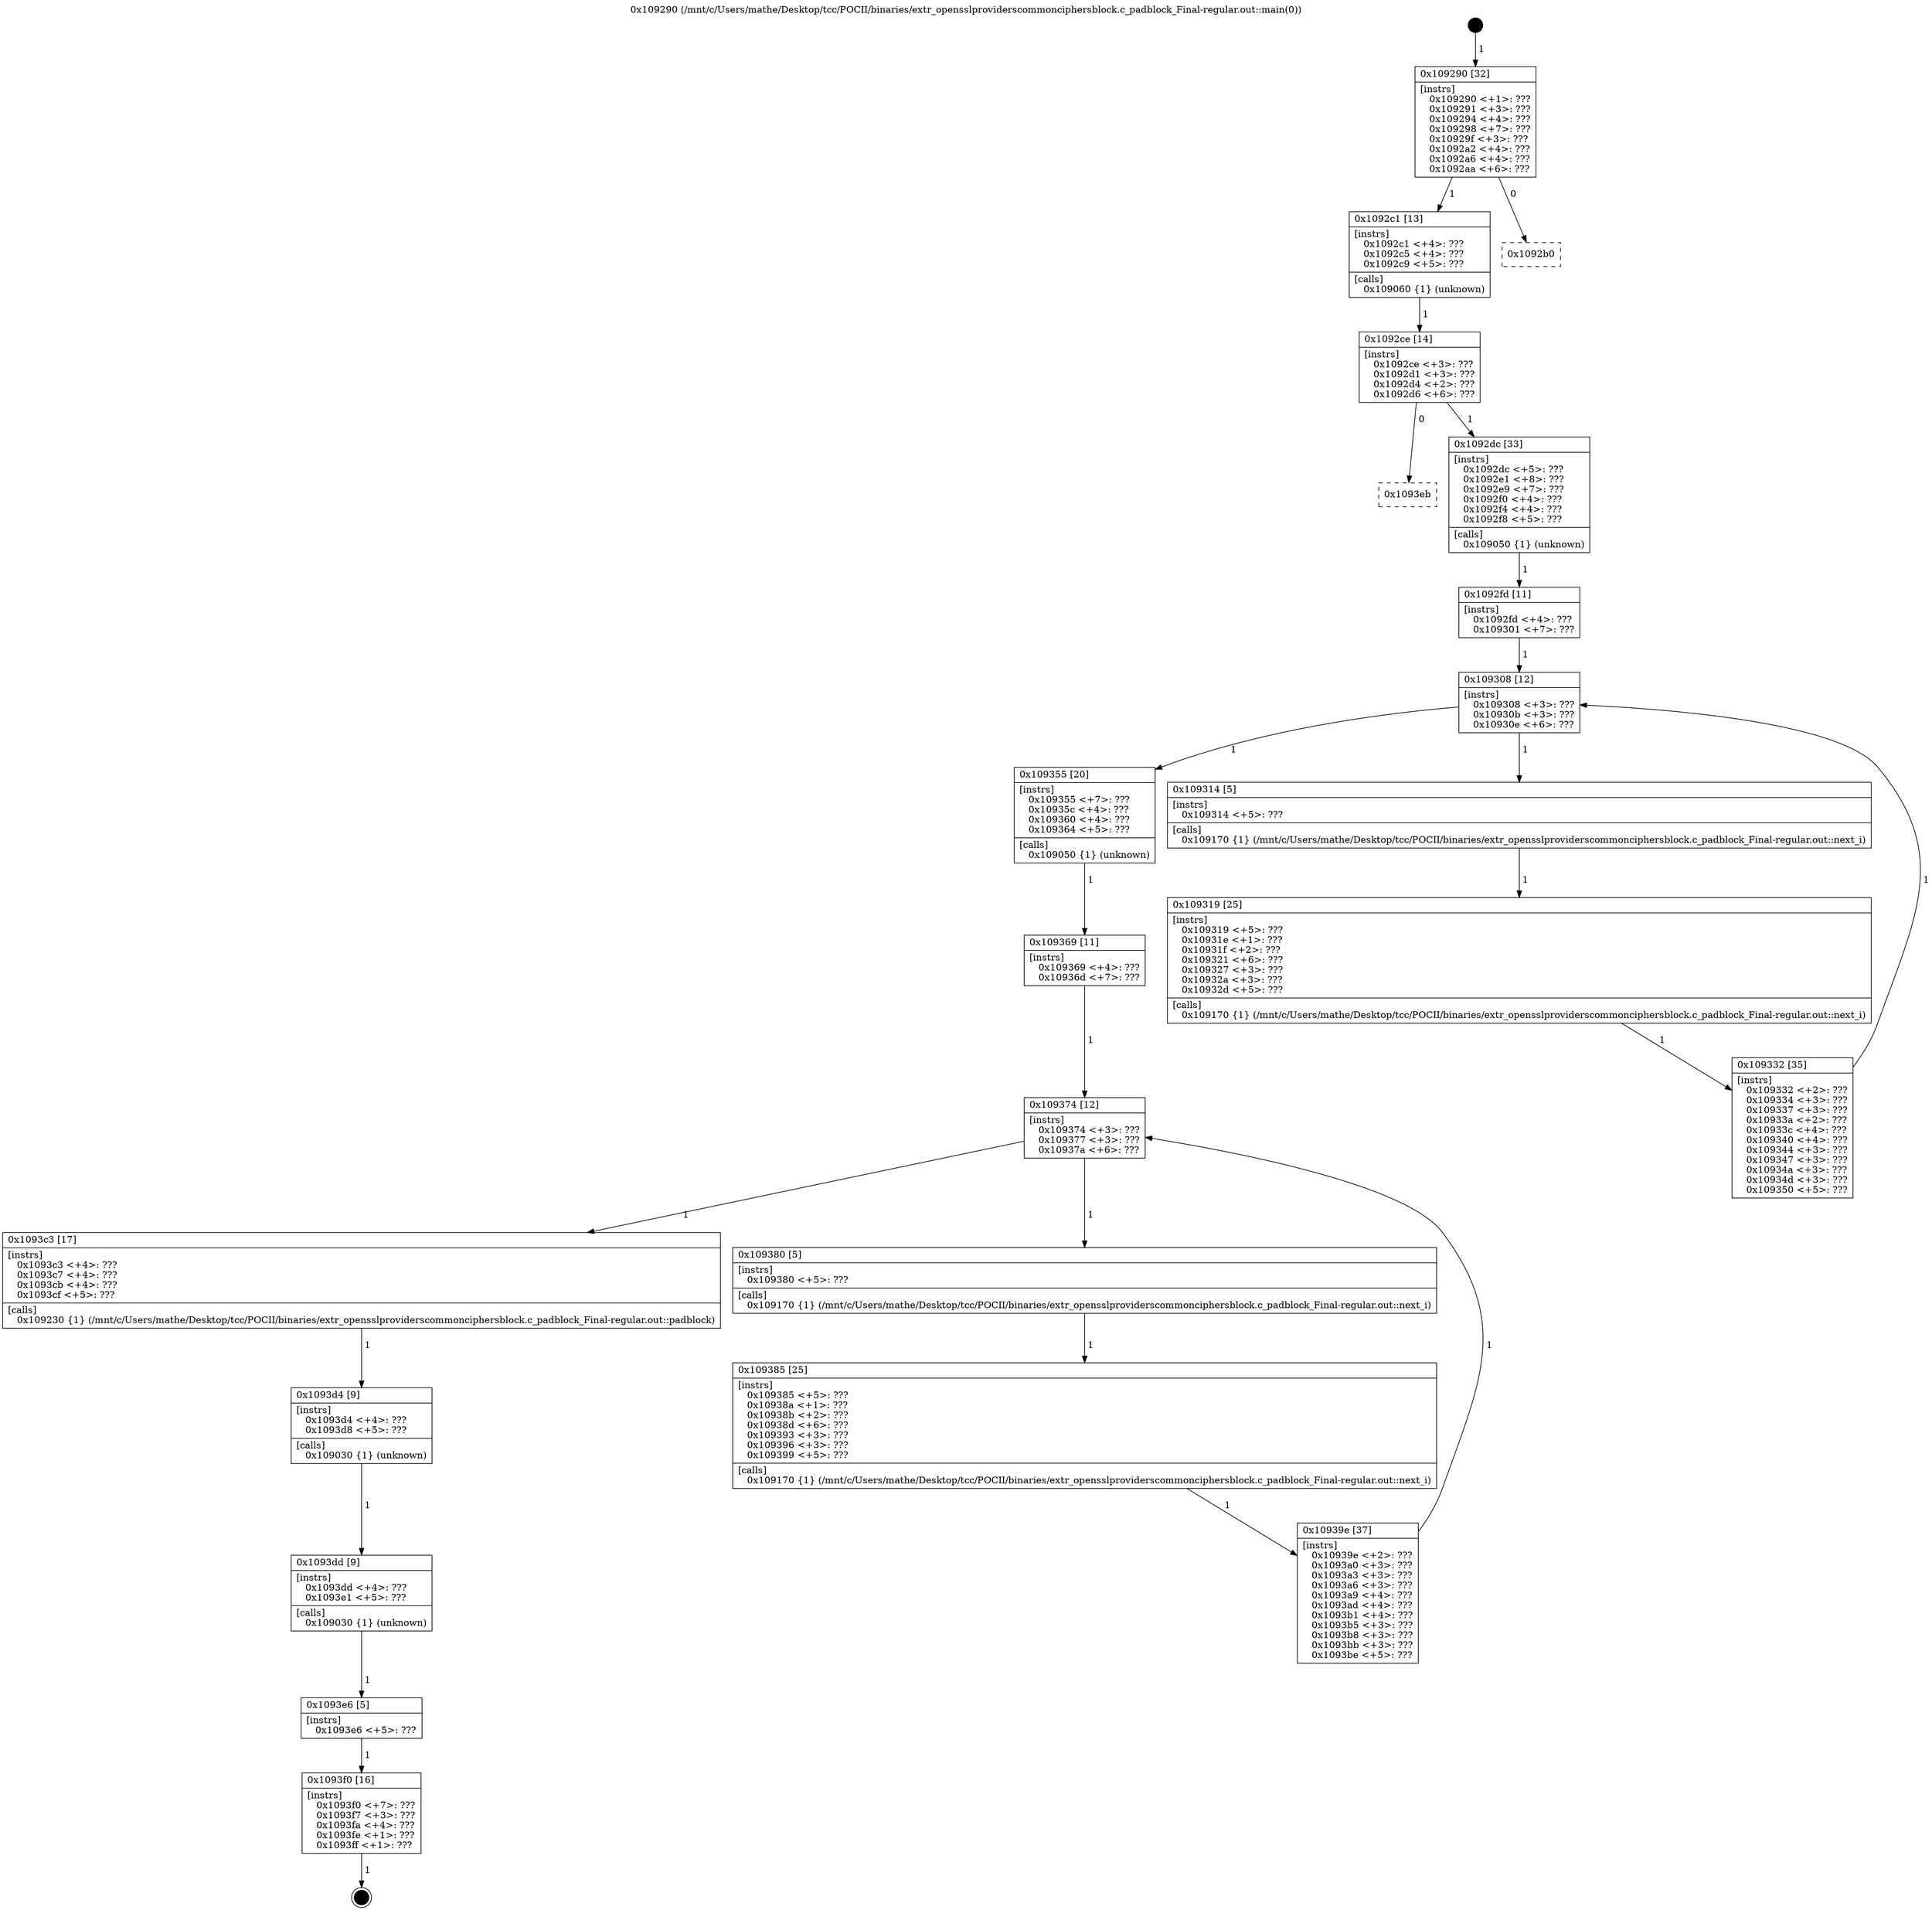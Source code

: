 digraph "0x109290" {
  label = "0x109290 (/mnt/c/Users/mathe/Desktop/tcc/POCII/binaries/extr_opensslproviderscommonciphersblock.c_padblock_Final-regular.out::main(0))"
  labelloc = "t"
  node[shape=record]

  Entry [label="",width=0.3,height=0.3,shape=circle,fillcolor=black,style=filled]
  "0x109290" [label="{
     0x109290 [32]\l
     | [instrs]\l
     &nbsp;&nbsp;0x109290 \<+1\>: ???\l
     &nbsp;&nbsp;0x109291 \<+3\>: ???\l
     &nbsp;&nbsp;0x109294 \<+4\>: ???\l
     &nbsp;&nbsp;0x109298 \<+7\>: ???\l
     &nbsp;&nbsp;0x10929f \<+3\>: ???\l
     &nbsp;&nbsp;0x1092a2 \<+4\>: ???\l
     &nbsp;&nbsp;0x1092a6 \<+4\>: ???\l
     &nbsp;&nbsp;0x1092aa \<+6\>: ???\l
  }"]
  "0x1092c1" [label="{
     0x1092c1 [13]\l
     | [instrs]\l
     &nbsp;&nbsp;0x1092c1 \<+4\>: ???\l
     &nbsp;&nbsp;0x1092c5 \<+4\>: ???\l
     &nbsp;&nbsp;0x1092c9 \<+5\>: ???\l
     | [calls]\l
     &nbsp;&nbsp;0x109060 \{1\} (unknown)\l
  }"]
  "0x1092b0" [label="{
     0x1092b0\l
  }", style=dashed]
  "0x1092ce" [label="{
     0x1092ce [14]\l
     | [instrs]\l
     &nbsp;&nbsp;0x1092ce \<+3\>: ???\l
     &nbsp;&nbsp;0x1092d1 \<+3\>: ???\l
     &nbsp;&nbsp;0x1092d4 \<+2\>: ???\l
     &nbsp;&nbsp;0x1092d6 \<+6\>: ???\l
  }"]
  "0x1093eb" [label="{
     0x1093eb\l
  }", style=dashed]
  "0x1092dc" [label="{
     0x1092dc [33]\l
     | [instrs]\l
     &nbsp;&nbsp;0x1092dc \<+5\>: ???\l
     &nbsp;&nbsp;0x1092e1 \<+8\>: ???\l
     &nbsp;&nbsp;0x1092e9 \<+7\>: ???\l
     &nbsp;&nbsp;0x1092f0 \<+4\>: ???\l
     &nbsp;&nbsp;0x1092f4 \<+4\>: ???\l
     &nbsp;&nbsp;0x1092f8 \<+5\>: ???\l
     | [calls]\l
     &nbsp;&nbsp;0x109050 \{1\} (unknown)\l
  }"]
  Exit [label="",width=0.3,height=0.3,shape=circle,fillcolor=black,style=filled,peripheries=2]
  "0x109308" [label="{
     0x109308 [12]\l
     | [instrs]\l
     &nbsp;&nbsp;0x109308 \<+3\>: ???\l
     &nbsp;&nbsp;0x10930b \<+3\>: ???\l
     &nbsp;&nbsp;0x10930e \<+6\>: ???\l
  }"]
  "0x109355" [label="{
     0x109355 [20]\l
     | [instrs]\l
     &nbsp;&nbsp;0x109355 \<+7\>: ???\l
     &nbsp;&nbsp;0x10935c \<+4\>: ???\l
     &nbsp;&nbsp;0x109360 \<+4\>: ???\l
     &nbsp;&nbsp;0x109364 \<+5\>: ???\l
     | [calls]\l
     &nbsp;&nbsp;0x109050 \{1\} (unknown)\l
  }"]
  "0x109314" [label="{
     0x109314 [5]\l
     | [instrs]\l
     &nbsp;&nbsp;0x109314 \<+5\>: ???\l
     | [calls]\l
     &nbsp;&nbsp;0x109170 \{1\} (/mnt/c/Users/mathe/Desktop/tcc/POCII/binaries/extr_opensslproviderscommonciphersblock.c_padblock_Final-regular.out::next_i)\l
  }"]
  "0x109319" [label="{
     0x109319 [25]\l
     | [instrs]\l
     &nbsp;&nbsp;0x109319 \<+5\>: ???\l
     &nbsp;&nbsp;0x10931e \<+1\>: ???\l
     &nbsp;&nbsp;0x10931f \<+2\>: ???\l
     &nbsp;&nbsp;0x109321 \<+6\>: ???\l
     &nbsp;&nbsp;0x109327 \<+3\>: ???\l
     &nbsp;&nbsp;0x10932a \<+3\>: ???\l
     &nbsp;&nbsp;0x10932d \<+5\>: ???\l
     | [calls]\l
     &nbsp;&nbsp;0x109170 \{1\} (/mnt/c/Users/mathe/Desktop/tcc/POCII/binaries/extr_opensslproviderscommonciphersblock.c_padblock_Final-regular.out::next_i)\l
  }"]
  "0x109332" [label="{
     0x109332 [35]\l
     | [instrs]\l
     &nbsp;&nbsp;0x109332 \<+2\>: ???\l
     &nbsp;&nbsp;0x109334 \<+3\>: ???\l
     &nbsp;&nbsp;0x109337 \<+3\>: ???\l
     &nbsp;&nbsp;0x10933a \<+2\>: ???\l
     &nbsp;&nbsp;0x10933c \<+4\>: ???\l
     &nbsp;&nbsp;0x109340 \<+4\>: ???\l
     &nbsp;&nbsp;0x109344 \<+3\>: ???\l
     &nbsp;&nbsp;0x109347 \<+3\>: ???\l
     &nbsp;&nbsp;0x10934a \<+3\>: ???\l
     &nbsp;&nbsp;0x10934d \<+3\>: ???\l
     &nbsp;&nbsp;0x109350 \<+5\>: ???\l
  }"]
  "0x1092fd" [label="{
     0x1092fd [11]\l
     | [instrs]\l
     &nbsp;&nbsp;0x1092fd \<+4\>: ???\l
     &nbsp;&nbsp;0x109301 \<+7\>: ???\l
  }"]
  "0x109374" [label="{
     0x109374 [12]\l
     | [instrs]\l
     &nbsp;&nbsp;0x109374 \<+3\>: ???\l
     &nbsp;&nbsp;0x109377 \<+3\>: ???\l
     &nbsp;&nbsp;0x10937a \<+6\>: ???\l
  }"]
  "0x1093c3" [label="{
     0x1093c3 [17]\l
     | [instrs]\l
     &nbsp;&nbsp;0x1093c3 \<+4\>: ???\l
     &nbsp;&nbsp;0x1093c7 \<+4\>: ???\l
     &nbsp;&nbsp;0x1093cb \<+4\>: ???\l
     &nbsp;&nbsp;0x1093cf \<+5\>: ???\l
     | [calls]\l
     &nbsp;&nbsp;0x109230 \{1\} (/mnt/c/Users/mathe/Desktop/tcc/POCII/binaries/extr_opensslproviderscommonciphersblock.c_padblock_Final-regular.out::padblock)\l
  }"]
  "0x109380" [label="{
     0x109380 [5]\l
     | [instrs]\l
     &nbsp;&nbsp;0x109380 \<+5\>: ???\l
     | [calls]\l
     &nbsp;&nbsp;0x109170 \{1\} (/mnt/c/Users/mathe/Desktop/tcc/POCII/binaries/extr_opensslproviderscommonciphersblock.c_padblock_Final-regular.out::next_i)\l
  }"]
  "0x109385" [label="{
     0x109385 [25]\l
     | [instrs]\l
     &nbsp;&nbsp;0x109385 \<+5\>: ???\l
     &nbsp;&nbsp;0x10938a \<+1\>: ???\l
     &nbsp;&nbsp;0x10938b \<+2\>: ???\l
     &nbsp;&nbsp;0x10938d \<+6\>: ???\l
     &nbsp;&nbsp;0x109393 \<+3\>: ???\l
     &nbsp;&nbsp;0x109396 \<+3\>: ???\l
     &nbsp;&nbsp;0x109399 \<+5\>: ???\l
     | [calls]\l
     &nbsp;&nbsp;0x109170 \{1\} (/mnt/c/Users/mathe/Desktop/tcc/POCII/binaries/extr_opensslproviderscommonciphersblock.c_padblock_Final-regular.out::next_i)\l
  }"]
  "0x10939e" [label="{
     0x10939e [37]\l
     | [instrs]\l
     &nbsp;&nbsp;0x10939e \<+2\>: ???\l
     &nbsp;&nbsp;0x1093a0 \<+3\>: ???\l
     &nbsp;&nbsp;0x1093a3 \<+3\>: ???\l
     &nbsp;&nbsp;0x1093a6 \<+3\>: ???\l
     &nbsp;&nbsp;0x1093a9 \<+4\>: ???\l
     &nbsp;&nbsp;0x1093ad \<+4\>: ???\l
     &nbsp;&nbsp;0x1093b1 \<+4\>: ???\l
     &nbsp;&nbsp;0x1093b5 \<+3\>: ???\l
     &nbsp;&nbsp;0x1093b8 \<+3\>: ???\l
     &nbsp;&nbsp;0x1093bb \<+3\>: ???\l
     &nbsp;&nbsp;0x1093be \<+5\>: ???\l
  }"]
  "0x109369" [label="{
     0x109369 [11]\l
     | [instrs]\l
     &nbsp;&nbsp;0x109369 \<+4\>: ???\l
     &nbsp;&nbsp;0x10936d \<+7\>: ???\l
  }"]
  "0x1093d4" [label="{
     0x1093d4 [9]\l
     | [instrs]\l
     &nbsp;&nbsp;0x1093d4 \<+4\>: ???\l
     &nbsp;&nbsp;0x1093d8 \<+5\>: ???\l
     | [calls]\l
     &nbsp;&nbsp;0x109030 \{1\} (unknown)\l
  }"]
  "0x1093dd" [label="{
     0x1093dd [9]\l
     | [instrs]\l
     &nbsp;&nbsp;0x1093dd \<+4\>: ???\l
     &nbsp;&nbsp;0x1093e1 \<+5\>: ???\l
     | [calls]\l
     &nbsp;&nbsp;0x109030 \{1\} (unknown)\l
  }"]
  "0x1093e6" [label="{
     0x1093e6 [5]\l
     | [instrs]\l
     &nbsp;&nbsp;0x1093e6 \<+5\>: ???\l
  }"]
  "0x1093f0" [label="{
     0x1093f0 [16]\l
     | [instrs]\l
     &nbsp;&nbsp;0x1093f0 \<+7\>: ???\l
     &nbsp;&nbsp;0x1093f7 \<+3\>: ???\l
     &nbsp;&nbsp;0x1093fa \<+4\>: ???\l
     &nbsp;&nbsp;0x1093fe \<+1\>: ???\l
     &nbsp;&nbsp;0x1093ff \<+1\>: ???\l
  }"]
  Entry -> "0x109290" [label=" 1"]
  "0x109290" -> "0x1092c1" [label=" 1"]
  "0x109290" -> "0x1092b0" [label=" 0"]
  "0x1092c1" -> "0x1092ce" [label=" 1"]
  "0x1092ce" -> "0x1093eb" [label=" 0"]
  "0x1092ce" -> "0x1092dc" [label=" 1"]
  "0x1093f0" -> Exit [label=" 1"]
  "0x1092dc" -> "0x1092fd" [label=" 1"]
  "0x109308" -> "0x109355" [label=" 1"]
  "0x109308" -> "0x109314" [label=" 1"]
  "0x109314" -> "0x109319" [label=" 1"]
  "0x109319" -> "0x109332" [label=" 1"]
  "0x1092fd" -> "0x109308" [label=" 1"]
  "0x109332" -> "0x109308" [label=" 1"]
  "0x109355" -> "0x109369" [label=" 1"]
  "0x109374" -> "0x1093c3" [label=" 1"]
  "0x109374" -> "0x109380" [label=" 1"]
  "0x109380" -> "0x109385" [label=" 1"]
  "0x109385" -> "0x10939e" [label=" 1"]
  "0x109369" -> "0x109374" [label=" 1"]
  "0x10939e" -> "0x109374" [label=" 1"]
  "0x1093c3" -> "0x1093d4" [label=" 1"]
  "0x1093d4" -> "0x1093dd" [label=" 1"]
  "0x1093dd" -> "0x1093e6" [label=" 1"]
  "0x1093e6" -> "0x1093f0" [label=" 1"]
}
